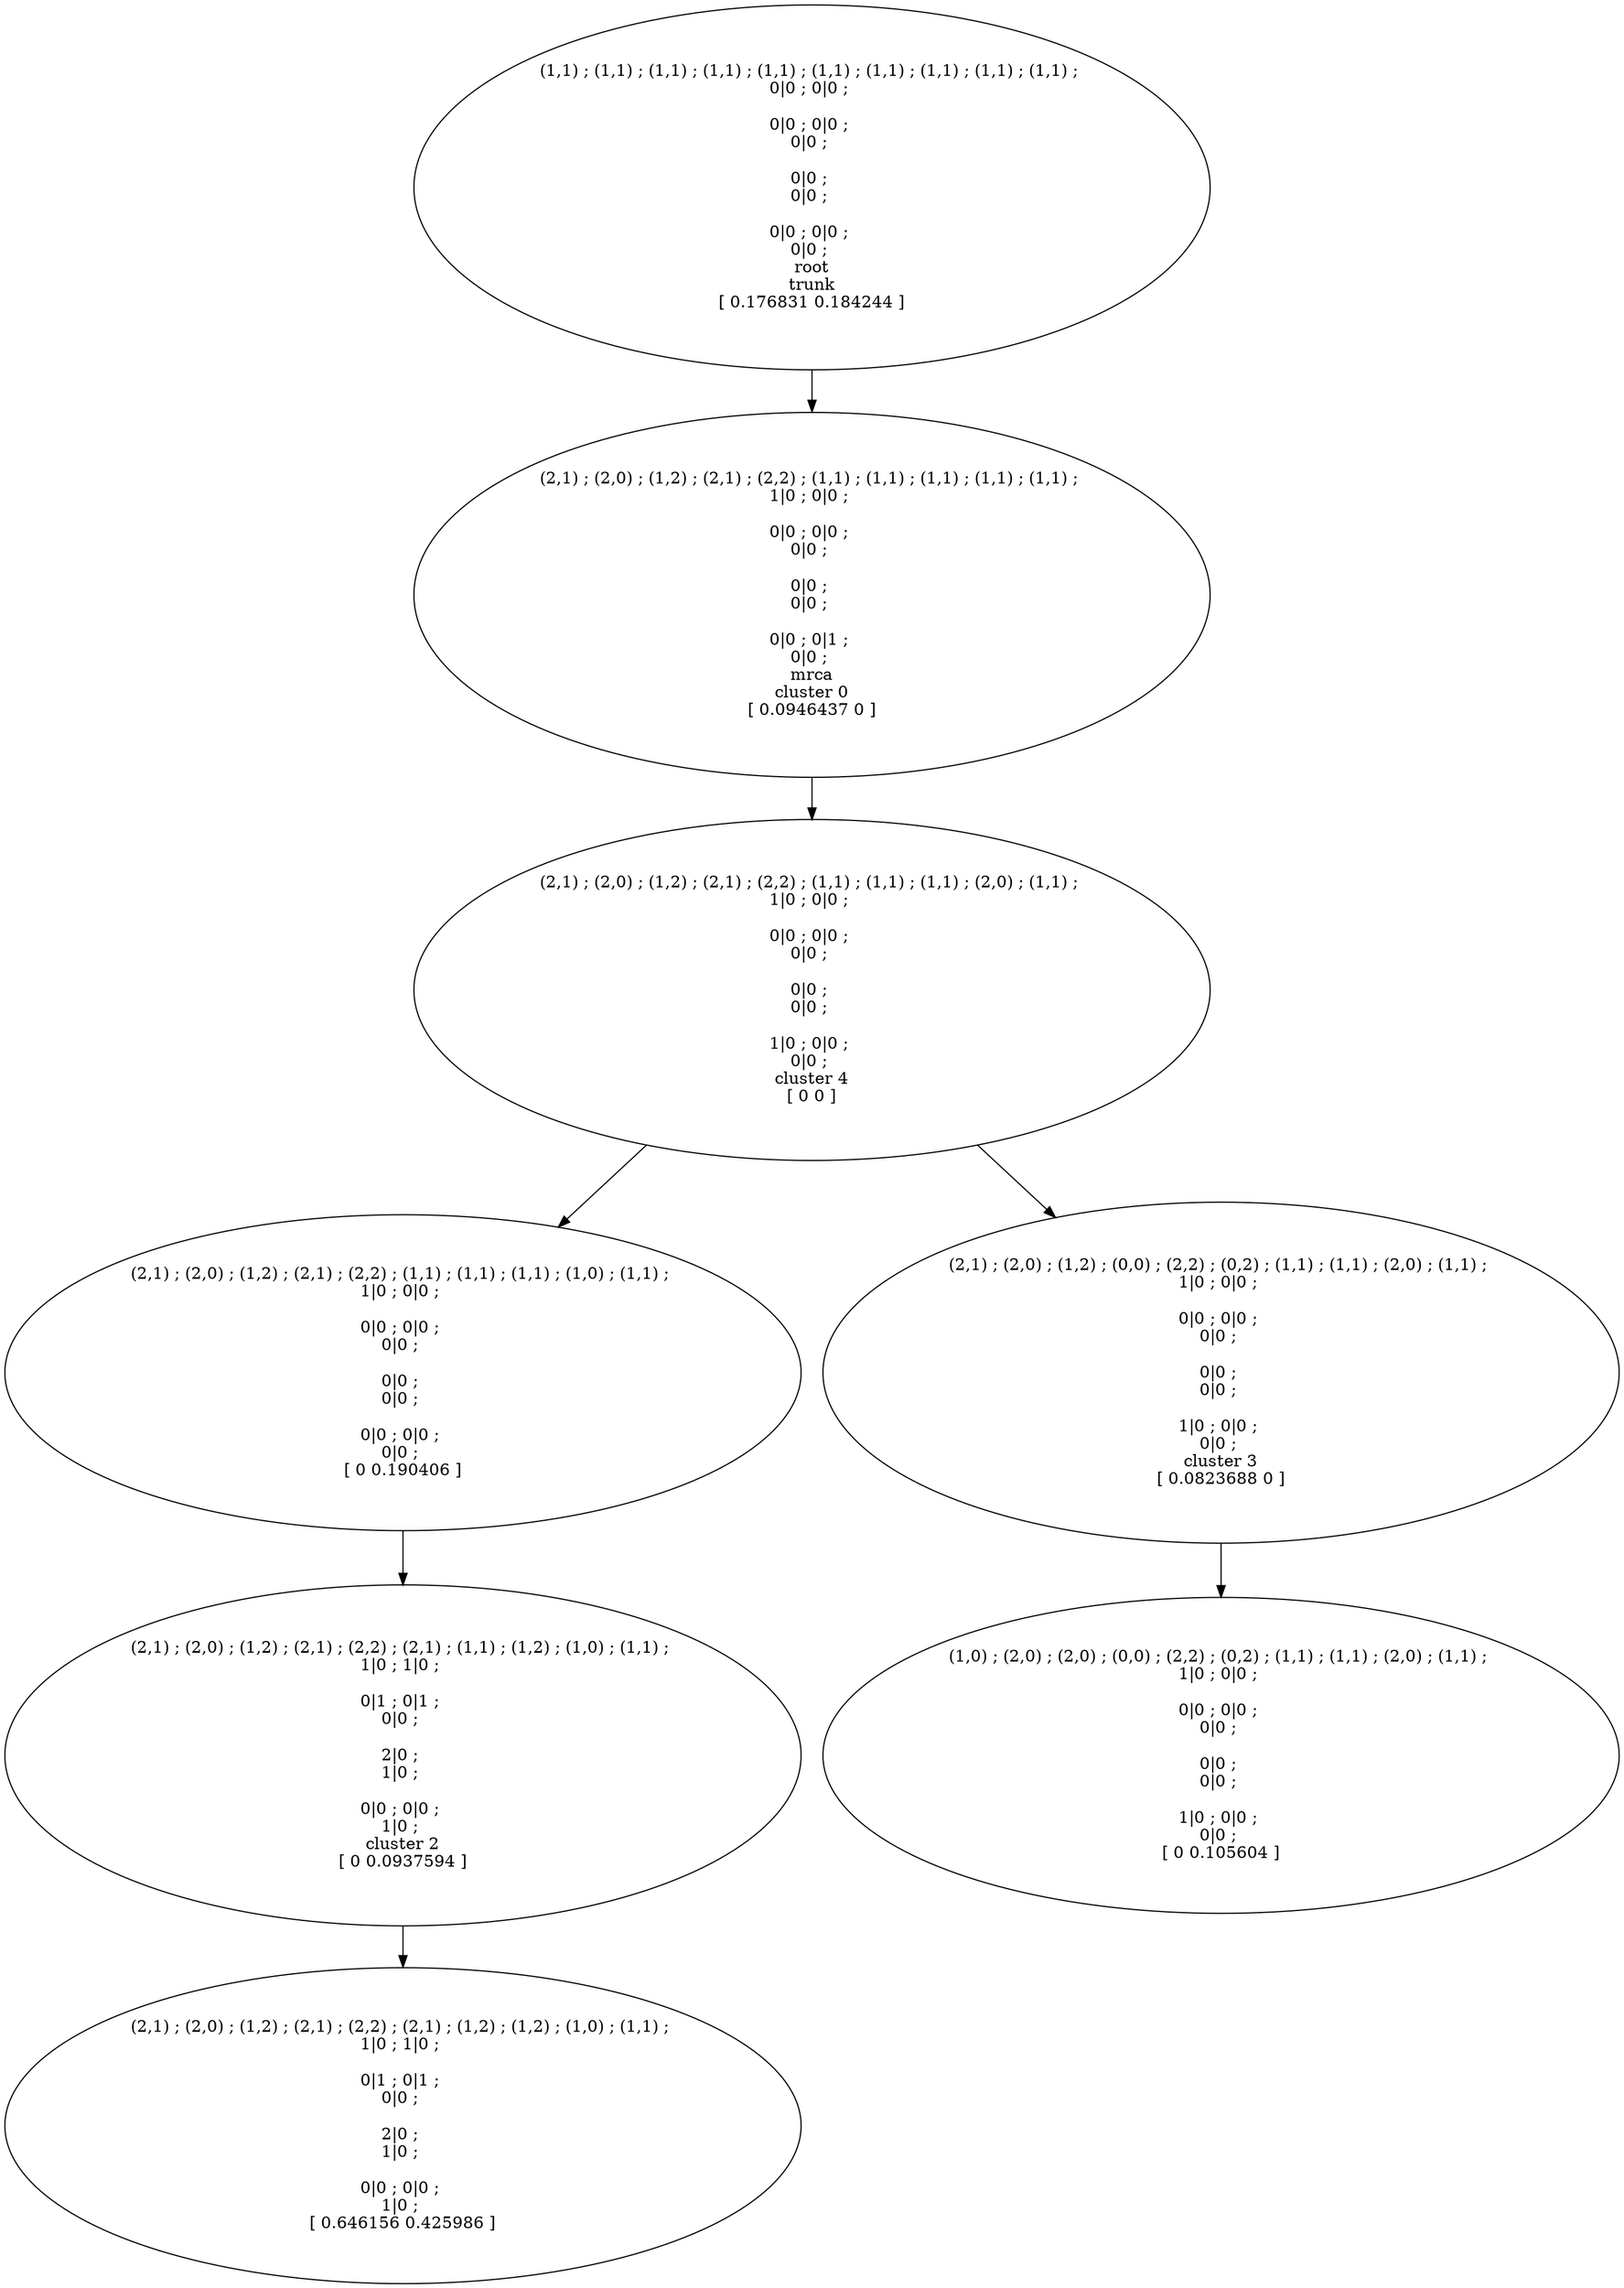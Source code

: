 digraph T {
	17 [label="(2,1) ; (2,0) ; (1,2) ; (2,1) ; (2,2) ; (2,1) ; (1,2) ; (1,2) ; (1,0) ; (1,1) ; \n1|0 ; 1|0 ; \n\n0|1 ; 0|1 ; \n0|0 ; \n\n2|0 ; \n1|0 ; \n\n0|0 ; 0|0 ; \n1|0 ; \n[ 0.646156 0.425986 ]"]
	16 [label="(2,1) ; (2,0) ; (1,2) ; (2,1) ; (2,2) ; (2,1) ; (1,1) ; (1,2) ; (1,0) ; (1,1) ; \n1|0 ; 1|0 ; \n\n0|1 ; 0|1 ; \n0|0 ; \n\n2|0 ; \n1|0 ; \n\n0|0 ; 0|0 ; \n1|0 ; \ncluster 2\n[ 0 0.0937594 ]"]
	13 [label="(2,1) ; (2,0) ; (1,2) ; (2,1) ; (2,2) ; (1,1) ; (1,1) ; (1,1) ; (2,0) ; (1,1) ; \n1|0 ; 0|0 ; \n\n0|0 ; 0|0 ; \n0|0 ; \n\n0|0 ; \n0|0 ; \n\n1|0 ; 0|0 ; \n0|0 ; \ncluster 4\n[ 0 0 ]"]
	10 [label="(2,1) ; (2,0) ; (1,2) ; (2,1) ; (2,2) ; (1,1) ; (1,1) ; (1,1) ; (1,1) ; (1,1) ; \n1|0 ; 0|0 ; \n\n0|0 ; 0|0 ; \n0|0 ; \n\n0|0 ; \n0|0 ; \n\n0|0 ; 0|1 ; \n0|0 ; \nmrca\ncluster 0\n[ 0.0946437 0 ]"]
	9 [label="(2,1) ; (2,0) ; (1,2) ; (2,1) ; (2,2) ; (1,1) ; (1,1) ; (1,1) ; (1,0) ; (1,1) ; \n1|0 ; 0|0 ; \n\n0|0 ; 0|0 ; \n0|0 ; \n\n0|0 ; \n0|0 ; \n\n0|0 ; 0|0 ; \n0|0 ; \n[ 0 0.190406 ]"]
	4 [label="(2,1) ; (2,0) ; (1,2) ; (0,0) ; (2,2) ; (0,2) ; (1,1) ; (1,1) ; (2,0) ; (1,1) ; \n1|0 ; 0|0 ; \n\n0|0 ; 0|0 ; \n0|0 ; \n\n0|0 ; \n0|0 ; \n\n1|0 ; 0|0 ; \n0|0 ; \ncluster 3\n[ 0.0823688 0 ]"]
	1 [label="(1,1) ; (1,1) ; (1,1) ; (1,1) ; (1,1) ; (1,1) ; (1,1) ; (1,1) ; (1,1) ; (1,1) ; \n0|0 ; 0|0 ; \n\n0|0 ; 0|0 ; \n0|0 ; \n\n0|0 ; \n0|0 ; \n\n0|0 ; 0|0 ; \n0|0 ; \nroot\ntrunk\n[ 0.176831 0.184244 ]"]
	0 [label="(1,0) ; (2,0) ; (2,0) ; (0,0) ; (2,2) ; (0,2) ; (1,1) ; (1,1) ; (2,0) ; (1,1) ; \n1|0 ; 0|0 ; \n\n0|0 ; 0|0 ; \n0|0 ; \n\n0|0 ; \n0|0 ; \n\n1|0 ; 0|0 ; \n0|0 ; \n[ 0 0.105604 ]"]
16 -> 17
13 -> 4
13 -> 9
10 -> 13
9 -> 16
4 -> 0
1 -> 10
}
